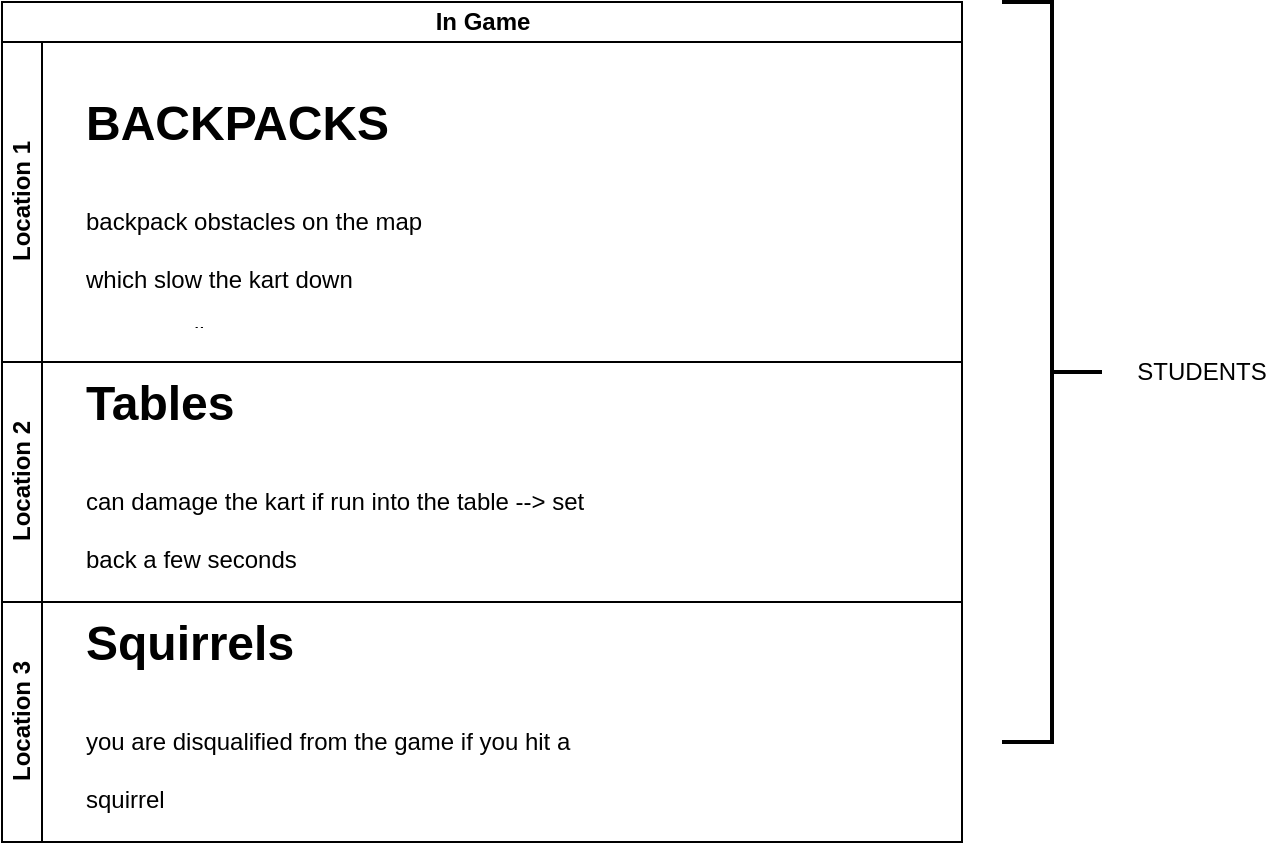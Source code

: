 <mxfile version="26.2.15">
  <diagram name="Page-1" id="rW0-BKzgpaehJmEqv0lV">
    <mxGraphModel dx="976" dy="663" grid="1" gridSize="10" guides="1" tooltips="1" connect="1" arrows="1" fold="1" page="1" pageScale="1" pageWidth="850" pageHeight="1100" math="0" shadow="0">
      <root>
        <mxCell id="0" />
        <mxCell id="1" parent="0" />
        <mxCell id="qzPT9wrAOUX7c9yqiclR-1" value="In Game" style="swimlane;childLayout=stackLayout;resizeParent=1;resizeParentMax=0;horizontal=1;startSize=20;horizontalStack=0;html=1;" vertex="1" parent="1">
          <mxGeometry x="190" y="150" width="480" height="420" as="geometry" />
        </mxCell>
        <mxCell id="qzPT9wrAOUX7c9yqiclR-2" value="Location 1" style="swimlane;startSize=20;horizontal=0;html=1;" vertex="1" parent="qzPT9wrAOUX7c9yqiclR-1">
          <mxGeometry y="20" width="480" height="160" as="geometry" />
        </mxCell>
        <mxCell id="qzPT9wrAOUX7c9yqiclR-17" value="&lt;h1 style=&quot;margin-top: 0px;&quot;&gt;&lt;span style=&quot;background-color: transparent; color: light-dark(rgb(0, 0, 0), rgb(255, 255, 255));&quot;&gt;BACKPACKS&lt;/span&gt;&lt;/h1&gt;&lt;h1 style=&quot;margin-top: 0px;&quot;&gt;&lt;span style=&quot;font-size: 12px; font-weight: 400;&quot;&gt;backpack obstacles on the map which slow the kart down momentarily&lt;/span&gt;&lt;/h1&gt;" style="text;html=1;whiteSpace=wrap;overflow=hidden;rounded=0;" vertex="1" parent="qzPT9wrAOUX7c9yqiclR-2">
          <mxGeometry x="40" y="20" width="180" height="120" as="geometry" />
        </mxCell>
        <mxCell id="qzPT9wrAOUX7c9yqiclR-3" value="Location 2" style="swimlane;startSize=20;horizontal=0;html=1;" vertex="1" parent="qzPT9wrAOUX7c9yqiclR-1">
          <mxGeometry y="180" width="480" height="120" as="geometry" />
        </mxCell>
        <mxCell id="qzPT9wrAOUX7c9yqiclR-18" value="&lt;h1 style=&quot;margin-top: 0px;&quot;&gt;&lt;span style=&quot;background-color: transparent; color: light-dark(rgb(0, 0, 0), rgb(255, 255, 255));&quot;&gt;Tables&lt;/span&gt;&lt;/h1&gt;&lt;h1 style=&quot;margin-top: 0px;&quot;&gt;&lt;span style=&quot;font-size: 12px; font-weight: 400; background-color: transparent; color: light-dark(rgb(0, 0, 0), rgb(255, 255, 255));&quot;&gt;can damage the kart if run into the table --&amp;gt; set back a few seconds&lt;/span&gt;&lt;/h1&gt;" style="text;html=1;whiteSpace=wrap;overflow=hidden;rounded=0;" vertex="1" parent="qzPT9wrAOUX7c9yqiclR-3">
          <mxGeometry x="40" width="260" height="120" as="geometry" />
        </mxCell>
        <mxCell id="qzPT9wrAOUX7c9yqiclR-4" value="Location 3" style="swimlane;startSize=20;horizontal=0;html=1;" vertex="1" parent="qzPT9wrAOUX7c9yqiclR-1">
          <mxGeometry y="300" width="480" height="120" as="geometry" />
        </mxCell>
        <mxCell id="qzPT9wrAOUX7c9yqiclR-19" value="&lt;h1 style=&quot;margin-top: 0px;&quot;&gt;&lt;span style=&quot;background-color: transparent; color: light-dark(rgb(0, 0, 0), rgb(255, 255, 255));&quot;&gt;Squirrels&lt;/span&gt;&lt;/h1&gt;&lt;h1 style=&quot;margin-top: 0px;&quot;&gt;&lt;span style=&quot;background-color: transparent; color: light-dark(rgb(0, 0, 0), rgb(255, 255, 255)); font-size: 12px; font-weight: 400;&quot;&gt;you are disqualified from the game if you hit a squirrel&lt;/span&gt;&lt;/h1&gt;" style="text;html=1;whiteSpace=wrap;overflow=hidden;rounded=0;" vertex="1" parent="qzPT9wrAOUX7c9yqiclR-4">
          <mxGeometry x="40" width="260" height="120" as="geometry" />
        </mxCell>
        <mxCell id="qzPT9wrAOUX7c9yqiclR-15" value="" style="strokeWidth=2;html=1;shape=mxgraph.flowchart.annotation_2;align=left;labelPosition=right;pointerEvents=1;rotation=-180;" vertex="1" parent="1">
          <mxGeometry x="690" y="150" width="50" height="370" as="geometry" />
        </mxCell>
        <mxCell id="qzPT9wrAOUX7c9yqiclR-16" value="STUDENTS" style="text;html=1;align=center;verticalAlign=middle;whiteSpace=wrap;rounded=0;" vertex="1" parent="1">
          <mxGeometry x="760" y="320" width="60" height="30" as="geometry" />
        </mxCell>
      </root>
    </mxGraphModel>
  </diagram>
</mxfile>
